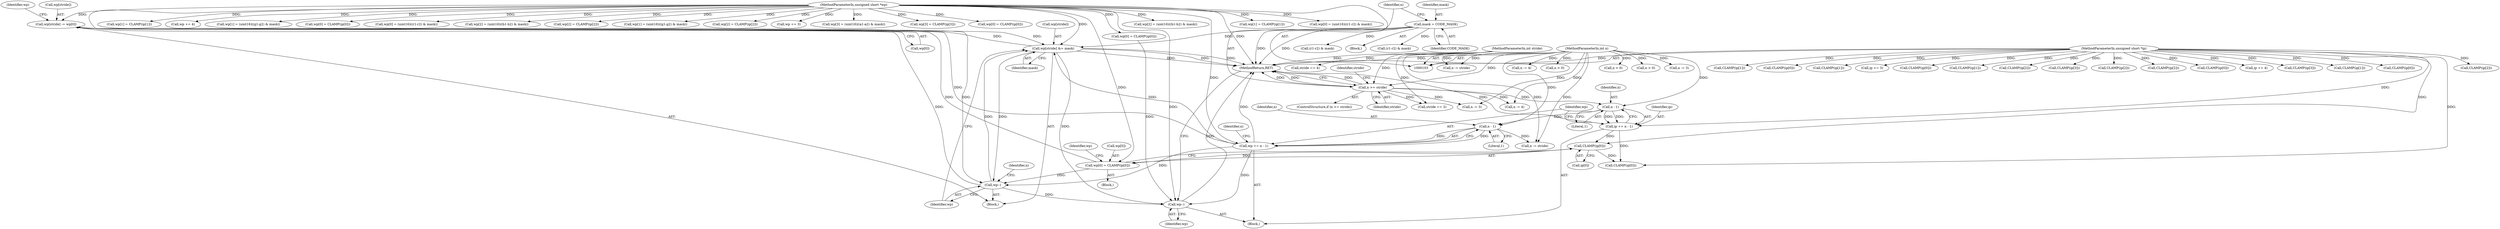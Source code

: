 digraph "0_libtiff_83a4b92815ea04969d494416eaae3d4c6b338e4a#diff-c8b4b355f9b5c06d585b23138e1c185f@array" {
"1000413" [label="(Call,wp[stride] -= wp[0])"];
"1000425" [label="(Call,wp--)"];
"1000420" [label="(Call,wp[stride] &= mask)"];
"1000390" [label="(Call,wp += n - 1)"];
"1000392" [label="(Call,n - 1)"];
"1000387" [label="(Call,n - 1)"];
"1000124" [label="(Call,n >= stride)"];
"1000105" [label="(MethodParameterIn,int n)"];
"1000106" [label="(MethodParameterIn,int stride)"];
"1000107" [label="(MethodParameterIn,unsigned short *wp)"];
"1000413" [label="(Call,wp[stride] -= wp[0])"];
"1000405" [label="(Call,wp[0] = CLAMP(ip[0]))"];
"1000409" [label="(Call,CLAMP(ip[0]))"];
"1000385" [label="(Call,ip += n - 1)"];
"1000104" [label="(MethodParameterIn,unsigned short *ip)"];
"1000120" [label="(Call,mask = CODE_MASK)"];
"1000440" [label="(Call,wp--)"];
"1000182" [label="(Call,CLAMP(ip[0]))"];
"1000242" [label="(Call,stride == 4)"];
"1000385" [label="(Call,ip += n - 1)"];
"1000349" [label="(Call,wp[2] = (uint16)((b1-b2) & mask))"];
"1000315" [label="(Call,(r1-r2) & mask)"];
"1000258" [label="(Call,wp[1] = CLAMP(ip[1]))"];
"1000186" [label="(Call,wp[0] = (uint16)((r1-r2) & mask))"];
"1000422" [label="(Identifier,wp)"];
"1000386" [label="(Identifier,ip)"];
"1000290" [label="(Call,n > 0)"];
"1000390" [label="(Call,wp += n - 1)"];
"1000441" [label="(Identifier,wp)"];
"1000124" [label="(Call,n >= stride)"];
"1000402" [label="(Block,)"];
"1000410" [label="(Call,ip[0])"];
"1000426" [label="(Identifier,wp)"];
"1000145" [label="(Call,wp[1] = CLAMP(ip[1]))"];
"1000395" [label="(Call,n -= stride)"];
"1000123" [label="(ControlStructure,if (n >= stride))"];
"1000325" [label="(Call,CLAMP(ip[1]))"];
"1000126" [label="(Identifier,stride)"];
"1000177" [label="(Call,ip += 3)"];
"1000297" [label="(Call,wp += 4)"];
"1000252" [label="(Call,CLAMP(ip[0]))"];
"1000167" [label="(Call,n > 0)"];
"1000206" [label="(Call,wp[1] = (uint16)((g1-g2) & mask))"];
"1000248" [label="(Call,wp[0] = CLAMP(ip[0]))"];
"1000109" [label="(Block,)"];
"1000171" [label="(Call,n -= 3)"];
"1000414" [label="(Call,wp[stride])"];
"1000120" [label="(Call,mask = CODE_MASK)"];
"1000432" [label="(Call,wp[0] = CLAMP(ip[0]))"];
"1000406" [label="(Call,wp[0])"];
"1000309" [label="(Call,wp[0] = (uint16)((r1-r2) & mask))"];
"1000428" [label="(Identifier,n)"];
"1000149" [label="(Call,CLAMP(ip[1]))"];
"1000272" [label="(Call,CLAMP(ip[2]))"];
"1000226" [label="(Call,wp[2] = (uint16)((b1-b2) & mask))"];
"1000365" [label="(Call,CLAMP(ip[3]))"];
"1000192" [label="(Call,(r1-r2) & mask)"];
"1000405" [label="(Call,wp[0] = CLAMP(ip[0]))"];
"1000425" [label="(Call,wp--)"];
"1000436" [label="(Call,CLAMP(ip[0]))"];
"1000387" [label="(Call,n - 1)"];
"1000427" [label="(Call,n -= stride)"];
"1000345" [label="(Call,CLAMP(ip[2]))"];
"1000122" [label="(Identifier,CODE_MASK)"];
"1000294" [label="(Call,n -= 4)"];
"1000130" [label="(Identifier,stride)"];
"1000222" [label="(Call,CLAMP(ip[2]))"];
"1000155" [label="(Call,wp[2] = CLAMP(ip[2]))"];
"1000104" [label="(MethodParameterIn,unsigned short *ip)"];
"1000305" [label="(Call,CLAMP(ip[0]))"];
"1000393" [label="(Identifier,n)"];
"1000409" [label="(Call,CLAMP(ip[0]))"];
"1000300" [label="(Call,ip += 4)"];
"1000107" [label="(MethodParameterIn,unsigned short *wp)"];
"1000421" [label="(Call,wp[stride])"];
"1000106" [label="(MethodParameterIn,int stride)"];
"1000282" [label="(Call,CLAMP(ip[3]))"];
"1000329" [label="(Call,wp[1] = (uint16)((g1-g2) & mask))"];
"1000268" [label="(Call,wp[2] = CLAMP(ip[2]))"];
"1000174" [label="(Call,wp += 3)"];
"1000420" [label="(Call,wp[stride] &= mask)"];
"1000417" [label="(Call,wp[0])"];
"1000105" [label="(MethodParameterIn,int n)"];
"1000394" [label="(Literal,1)"];
"1000262" [label="(Call,CLAMP(ip[1]))"];
"1000403" [label="(Block,)"];
"1000389" [label="(Literal,1)"];
"1000121" [label="(Identifier,mask)"];
"1000384" [label="(Block,)"];
"1000392" [label="(Call,n - 1)"];
"1000369" [label="(Call,wp[3] = (uint16)((a1-a2) & mask))"];
"1000278" [label="(Call,wp[3] = CLAMP(ip[3]))"];
"1000139" [label="(Call,CLAMP(ip[0]))"];
"1000388" [label="(Identifier,n)"];
"1000413" [label="(Call,wp[stride] -= wp[0])"];
"1000424" [label="(Identifier,mask)"];
"1000286" [label="(Call,n -= 4)"];
"1000135" [label="(Call,wp[0] = CLAMP(ip[0]))"];
"1000391" [label="(Identifier,wp)"];
"1000396" [label="(Identifier,n)"];
"1000129" [label="(Call,stride == 3)"];
"1000159" [label="(Call,CLAMP(ip[2]))"];
"1000125" [label="(Identifier,n)"];
"1000163" [label="(Call,n -= 3)"];
"1000202" [label="(Call,CLAMP(ip[1]))"];
"1000399" [label="(Call,n > 0)"];
"1000440" [label="(Call,wp--)"];
"1000415" [label="(Identifier,wp)"];
"1000442" [label="(MethodReturn,RET)"];
"1000413" -> "1000402"  [label="AST: "];
"1000413" -> "1000417"  [label="CFG: "];
"1000414" -> "1000413"  [label="AST: "];
"1000417" -> "1000413"  [label="AST: "];
"1000422" -> "1000413"  [label="CFG: "];
"1000425" -> "1000413"  [label="DDG: "];
"1000405" -> "1000413"  [label="DDG: "];
"1000390" -> "1000413"  [label="DDG: "];
"1000107" -> "1000413"  [label="DDG: "];
"1000420" -> "1000413"  [label="DDG: "];
"1000413" -> "1000420"  [label="DDG: "];
"1000425" -> "1000402"  [label="AST: "];
"1000425" -> "1000426"  [label="CFG: "];
"1000426" -> "1000425"  [label="AST: "];
"1000428" -> "1000425"  [label="CFG: "];
"1000425" -> "1000420"  [label="DDG: "];
"1000420" -> "1000425"  [label="DDG: "];
"1000390" -> "1000425"  [label="DDG: "];
"1000107" -> "1000425"  [label="DDG: "];
"1000405" -> "1000425"  [label="DDG: "];
"1000425" -> "1000440"  [label="DDG: "];
"1000420" -> "1000402"  [label="AST: "];
"1000420" -> "1000424"  [label="CFG: "];
"1000421" -> "1000420"  [label="AST: "];
"1000424" -> "1000420"  [label="AST: "];
"1000426" -> "1000420"  [label="CFG: "];
"1000420" -> "1000442"  [label="DDG: "];
"1000420" -> "1000442"  [label="DDG: "];
"1000420" -> "1000442"  [label="DDG: "];
"1000390" -> "1000420"  [label="DDG: "];
"1000107" -> "1000420"  [label="DDG: "];
"1000120" -> "1000420"  [label="DDG: "];
"1000420" -> "1000440"  [label="DDG: "];
"1000390" -> "1000384"  [label="AST: "];
"1000390" -> "1000392"  [label="CFG: "];
"1000391" -> "1000390"  [label="AST: "];
"1000392" -> "1000390"  [label="AST: "];
"1000396" -> "1000390"  [label="CFG: "];
"1000390" -> "1000442"  [label="DDG: "];
"1000392" -> "1000390"  [label="DDG: "];
"1000392" -> "1000390"  [label="DDG: "];
"1000107" -> "1000390"  [label="DDG: "];
"1000390" -> "1000440"  [label="DDG: "];
"1000392" -> "1000394"  [label="CFG: "];
"1000393" -> "1000392"  [label="AST: "];
"1000394" -> "1000392"  [label="AST: "];
"1000387" -> "1000392"  [label="DDG: "];
"1000105" -> "1000392"  [label="DDG: "];
"1000392" -> "1000395"  [label="DDG: "];
"1000387" -> "1000385"  [label="AST: "];
"1000387" -> "1000389"  [label="CFG: "];
"1000388" -> "1000387"  [label="AST: "];
"1000389" -> "1000387"  [label="AST: "];
"1000385" -> "1000387"  [label="CFG: "];
"1000387" -> "1000385"  [label="DDG: "];
"1000387" -> "1000385"  [label="DDG: "];
"1000124" -> "1000387"  [label="DDG: "];
"1000105" -> "1000387"  [label="DDG: "];
"1000124" -> "1000123"  [label="AST: "];
"1000124" -> "1000126"  [label="CFG: "];
"1000125" -> "1000124"  [label="AST: "];
"1000126" -> "1000124"  [label="AST: "];
"1000130" -> "1000124"  [label="CFG: "];
"1000442" -> "1000124"  [label="CFG: "];
"1000124" -> "1000442"  [label="DDG: "];
"1000124" -> "1000442"  [label="DDG: "];
"1000124" -> "1000442"  [label="DDG: "];
"1000105" -> "1000124"  [label="DDG: "];
"1000106" -> "1000124"  [label="DDG: "];
"1000124" -> "1000129"  [label="DDG: "];
"1000124" -> "1000163"  [label="DDG: "];
"1000124" -> "1000286"  [label="DDG: "];
"1000105" -> "1000103"  [label="AST: "];
"1000105" -> "1000442"  [label="DDG: "];
"1000105" -> "1000163"  [label="DDG: "];
"1000105" -> "1000167"  [label="DDG: "];
"1000105" -> "1000171"  [label="DDG: "];
"1000105" -> "1000286"  [label="DDG: "];
"1000105" -> "1000290"  [label="DDG: "];
"1000105" -> "1000294"  [label="DDG: "];
"1000105" -> "1000395"  [label="DDG: "];
"1000105" -> "1000399"  [label="DDG: "];
"1000105" -> "1000427"  [label="DDG: "];
"1000106" -> "1000103"  [label="AST: "];
"1000106" -> "1000442"  [label="DDG: "];
"1000106" -> "1000129"  [label="DDG: "];
"1000106" -> "1000242"  [label="DDG: "];
"1000106" -> "1000395"  [label="DDG: "];
"1000106" -> "1000427"  [label="DDG: "];
"1000107" -> "1000103"  [label="AST: "];
"1000107" -> "1000442"  [label="DDG: "];
"1000107" -> "1000135"  [label="DDG: "];
"1000107" -> "1000145"  [label="DDG: "];
"1000107" -> "1000155"  [label="DDG: "];
"1000107" -> "1000174"  [label="DDG: "];
"1000107" -> "1000186"  [label="DDG: "];
"1000107" -> "1000206"  [label="DDG: "];
"1000107" -> "1000226"  [label="DDG: "];
"1000107" -> "1000248"  [label="DDG: "];
"1000107" -> "1000258"  [label="DDG: "];
"1000107" -> "1000268"  [label="DDG: "];
"1000107" -> "1000278"  [label="DDG: "];
"1000107" -> "1000297"  [label="DDG: "];
"1000107" -> "1000309"  [label="DDG: "];
"1000107" -> "1000329"  [label="DDG: "];
"1000107" -> "1000349"  [label="DDG: "];
"1000107" -> "1000369"  [label="DDG: "];
"1000107" -> "1000405"  [label="DDG: "];
"1000107" -> "1000432"  [label="DDG: "];
"1000107" -> "1000440"  [label="DDG: "];
"1000405" -> "1000403"  [label="AST: "];
"1000405" -> "1000409"  [label="CFG: "];
"1000406" -> "1000405"  [label="AST: "];
"1000409" -> "1000405"  [label="AST: "];
"1000415" -> "1000405"  [label="CFG: "];
"1000409" -> "1000405"  [label="DDG: "];
"1000409" -> "1000410"  [label="CFG: "];
"1000410" -> "1000409"  [label="AST: "];
"1000385" -> "1000409"  [label="DDG: "];
"1000104" -> "1000409"  [label="DDG: "];
"1000409" -> "1000436"  [label="DDG: "];
"1000385" -> "1000384"  [label="AST: "];
"1000386" -> "1000385"  [label="AST: "];
"1000391" -> "1000385"  [label="CFG: "];
"1000385" -> "1000442"  [label="DDG: "];
"1000104" -> "1000385"  [label="DDG: "];
"1000385" -> "1000436"  [label="DDG: "];
"1000104" -> "1000103"  [label="AST: "];
"1000104" -> "1000442"  [label="DDG: "];
"1000104" -> "1000139"  [label="DDG: "];
"1000104" -> "1000149"  [label="DDG: "];
"1000104" -> "1000159"  [label="DDG: "];
"1000104" -> "1000177"  [label="DDG: "];
"1000104" -> "1000182"  [label="DDG: "];
"1000104" -> "1000202"  [label="DDG: "];
"1000104" -> "1000222"  [label="DDG: "];
"1000104" -> "1000252"  [label="DDG: "];
"1000104" -> "1000262"  [label="DDG: "];
"1000104" -> "1000272"  [label="DDG: "];
"1000104" -> "1000282"  [label="DDG: "];
"1000104" -> "1000300"  [label="DDG: "];
"1000104" -> "1000305"  [label="DDG: "];
"1000104" -> "1000325"  [label="DDG: "];
"1000104" -> "1000345"  [label="DDG: "];
"1000104" -> "1000365"  [label="DDG: "];
"1000104" -> "1000436"  [label="DDG: "];
"1000120" -> "1000109"  [label="AST: "];
"1000120" -> "1000122"  [label="CFG: "];
"1000121" -> "1000120"  [label="AST: "];
"1000122" -> "1000120"  [label="AST: "];
"1000125" -> "1000120"  [label="CFG: "];
"1000120" -> "1000442"  [label="DDG: "];
"1000120" -> "1000442"  [label="DDG: "];
"1000120" -> "1000192"  [label="DDG: "];
"1000120" -> "1000315"  [label="DDG: "];
"1000440" -> "1000384"  [label="AST: "];
"1000440" -> "1000441"  [label="CFG: "];
"1000441" -> "1000440"  [label="AST: "];
"1000442" -> "1000440"  [label="CFG: "];
"1000440" -> "1000442"  [label="DDG: "];
"1000432" -> "1000440"  [label="DDG: "];
}
